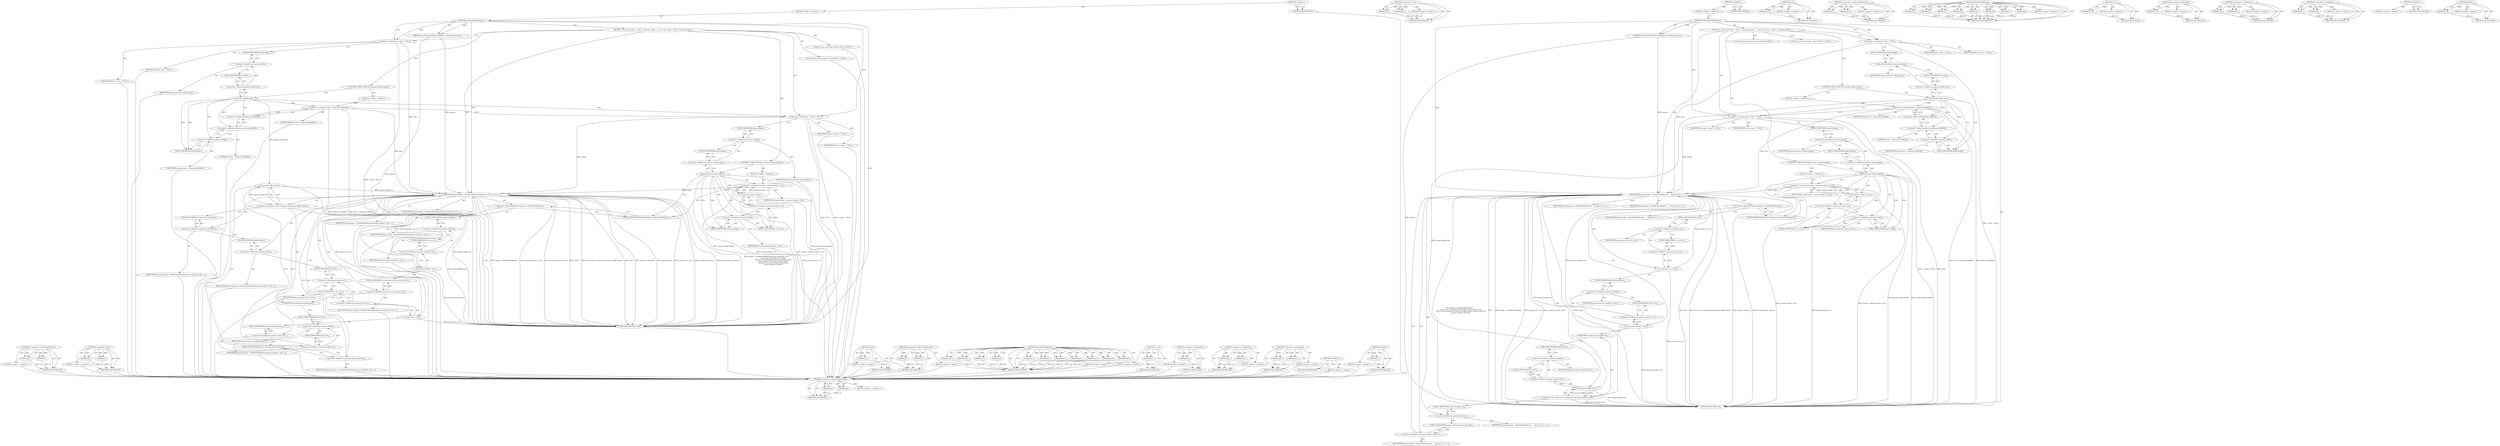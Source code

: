 digraph "length" {
vulnerable_131 [label=<(METHOD,&lt;operator&gt;.indirectIndexAccess)>];
vulnerable_132 [label=<(PARAM,p1)>];
vulnerable_133 [label=<(PARAM,p2)>];
vulnerable_134 [label=<(BLOCK,&lt;empty&gt;,&lt;empty&gt;)>];
vulnerable_135 [label=<(METHOD_RETURN,ANY)>];
vulnerable_163 [label=<(METHOD,&lt;operator&gt;.cast)>];
vulnerable_164 [label=<(PARAM,p1)>];
vulnerable_165 [label=<(PARAM,p2)>];
vulnerable_166 [label=<(BLOCK,&lt;empty&gt;,&lt;empty&gt;)>];
vulnerable_167 [label=<(METHOD_RETURN,ANY)>];
vulnerable_6 [label=<(METHOD,&lt;global&gt;)<SUB>1</SUB>>];
vulnerable_7 [label=<(BLOCK,&lt;empty&gt;,&lt;empty&gt;)<SUB>1</SUB>>];
vulnerable_8 [label=<(METHOD,OnHandleURLRequest)<SUB>1</SUB>>];
vulnerable_9 [label=<(PARAM,const PluginHostMsg_URLRequest_Params&amp; params)<SUB>2</SUB>>];
vulnerable_10 [label=<(BLOCK,{
  const char* data = NULL;
  if (params.buffe...,{
  const char* data = NULL;
  if (params.buffe...)<SUB>2</SUB>>];
vulnerable_11 [label="<(LOCAL,const char* data: char*)<SUB>3</SUB>>"];
vulnerable_12 [label=<(&lt;operator&gt;.assignment,* data = NULL)<SUB>3</SUB>>];
vulnerable_13 [label=<(IDENTIFIER,data,* data = NULL)<SUB>3</SUB>>];
vulnerable_14 [label=<(IDENTIFIER,NULL,* data = NULL)<SUB>3</SUB>>];
vulnerable_15 [label=<(CONTROL_STRUCTURE,IF,if (params.buffer.size()))<SUB>4</SUB>>];
vulnerable_16 [label=<(size,params.buffer.size())<SUB>4</SUB>>];
vulnerable_17 [label=<(&lt;operator&gt;.fieldAccess,params.buffer.size)<SUB>4</SUB>>];
vulnerable_18 [label=<(&lt;operator&gt;.fieldAccess,params.buffer)<SUB>4</SUB>>];
vulnerable_19 [label=<(IDENTIFIER,params,params.buffer.size())<SUB>4</SUB>>];
vulnerable_20 [label=<(FIELD_IDENTIFIER,buffer,buffer)<SUB>4</SUB>>];
vulnerable_21 [label=<(FIELD_IDENTIFIER,size,size)<SUB>4</SUB>>];
vulnerable_22 [label=<(BLOCK,&lt;empty&gt;,&lt;empty&gt;)<SUB>5</SUB>>];
vulnerable_23 [label=<(&lt;operator&gt;.assignment,data = &amp;params.buffer[0])<SUB>5</SUB>>];
vulnerable_24 [label=<(IDENTIFIER,data,data = &amp;params.buffer[0])<SUB>5</SUB>>];
vulnerable_25 [label=<(&lt;operator&gt;.addressOf,&amp;params.buffer[0])<SUB>5</SUB>>];
vulnerable_26 [label=<(&lt;operator&gt;.indirectIndexAccess,params.buffer[0])<SUB>5</SUB>>];
vulnerable_27 [label=<(&lt;operator&gt;.fieldAccess,params.buffer)<SUB>5</SUB>>];
vulnerable_28 [label=<(IDENTIFIER,params,data = &amp;params.buffer[0])<SUB>5</SUB>>];
vulnerable_29 [label=<(FIELD_IDENTIFIER,buffer,buffer)<SUB>5</SUB>>];
vulnerable_30 [label=<(LITERAL,0,data = &amp;params.buffer[0])<SUB>5</SUB>>];
vulnerable_31 [label="<(LOCAL,const char* target: char*)<SUB>7</SUB>>"];
vulnerable_32 [label=<(&lt;operator&gt;.assignment,* target = NULL)<SUB>7</SUB>>];
vulnerable_33 [label=<(IDENTIFIER,target,* target = NULL)<SUB>7</SUB>>];
vulnerable_34 [label=<(IDENTIFIER,NULL,* target = NULL)<SUB>7</SUB>>];
vulnerable_35 [label=<(CONTROL_STRUCTURE,IF,if (params.target.length()))<SUB>8</SUB>>];
vulnerable_36 [label=<(length,params.target.length())<SUB>8</SUB>>];
vulnerable_37 [label=<(&lt;operator&gt;.fieldAccess,params.target.length)<SUB>8</SUB>>];
vulnerable_38 [label=<(&lt;operator&gt;.fieldAccess,params.target)<SUB>8</SUB>>];
vulnerable_39 [label=<(IDENTIFIER,params,params.target.length())<SUB>8</SUB>>];
vulnerable_40 [label=<(FIELD_IDENTIFIER,target,target)<SUB>8</SUB>>];
vulnerable_41 [label=<(FIELD_IDENTIFIER,length,length)<SUB>8</SUB>>];
vulnerable_42 [label=<(BLOCK,&lt;empty&gt;,&lt;empty&gt;)<SUB>9</SUB>>];
vulnerable_43 [label=<(&lt;operator&gt;.assignment,target = params.target.c_str())<SUB>9</SUB>>];
vulnerable_44 [label=<(IDENTIFIER,target,target = params.target.c_str())<SUB>9</SUB>>];
vulnerable_45 [label=<(c_str,params.target.c_str())<SUB>9</SUB>>];
vulnerable_46 [label=<(&lt;operator&gt;.fieldAccess,params.target.c_str)<SUB>9</SUB>>];
vulnerable_47 [label=<(&lt;operator&gt;.fieldAccess,params.target)<SUB>9</SUB>>];
vulnerable_48 [label=<(IDENTIFIER,params,params.target.c_str())<SUB>9</SUB>>];
vulnerable_49 [label=<(FIELD_IDENTIFIER,target,target)<SUB>9</SUB>>];
vulnerable_50 [label=<(FIELD_IDENTIFIER,c_str,c_str)<SUB>9</SUB>>];
vulnerable_51 [label=<(HandleURLRequest,plugin_-&gt;HandleURLRequest(params.method.c_str()...)<SUB>11</SUB>>];
vulnerable_52 [label=<(&lt;operator&gt;.indirectFieldAccess,plugin_-&gt;HandleURLRequest)<SUB>11</SUB>>];
vulnerable_53 [label=<(IDENTIFIER,plugin_,plugin_-&gt;HandleURLRequest(params.method.c_str()...)<SUB>11</SUB>>];
vulnerable_54 [label=<(FIELD_IDENTIFIER,HandleURLRequest,HandleURLRequest)<SUB>11</SUB>>];
vulnerable_55 [label=<(c_str,params.method.c_str())<SUB>11</SUB>>];
vulnerable_56 [label=<(&lt;operator&gt;.fieldAccess,params.method.c_str)<SUB>11</SUB>>];
vulnerable_57 [label=<(&lt;operator&gt;.fieldAccess,params.method)<SUB>11</SUB>>];
vulnerable_58 [label=<(IDENTIFIER,params,params.method.c_str())<SUB>11</SUB>>];
vulnerable_59 [label=<(FIELD_IDENTIFIER,method,method)<SUB>11</SUB>>];
vulnerable_60 [label=<(FIELD_IDENTIFIER,c_str,c_str)<SUB>11</SUB>>];
vulnerable_61 [label=<(&lt;operator&gt;.fieldAccess,params.is_javascript_url)<SUB>12</SUB>>];
vulnerable_62 [label=<(IDENTIFIER,params,plugin_-&gt;HandleURLRequest(params.method.c_str()...)<SUB>12</SUB>>];
vulnerable_63 [label=<(FIELD_IDENTIFIER,is_javascript_url,is_javascript_url)<SUB>12</SUB>>];
vulnerable_64 [label=<(IDENTIFIER,target,plugin_-&gt;HandleURLRequest(params.method.c_str()...)<SUB>12</SUB>>];
vulnerable_65 [label=<(&lt;operator&gt;.cast,static_cast&lt;unsigned int&gt;(params.buffer.size()))<SUB>13</SUB>>];
vulnerable_66 [label=<(UNKNOWN,unsigned int,unsigned int)<SUB>13</SUB>>];
vulnerable_67 [label=<(size,params.buffer.size())<SUB>13</SUB>>];
vulnerable_68 [label=<(&lt;operator&gt;.fieldAccess,params.buffer.size)<SUB>13</SUB>>];
vulnerable_69 [label=<(&lt;operator&gt;.fieldAccess,params.buffer)<SUB>13</SUB>>];
vulnerable_70 [label=<(IDENTIFIER,params,params.buffer.size())<SUB>13</SUB>>];
vulnerable_71 [label=<(FIELD_IDENTIFIER,buffer,buffer)<SUB>13</SUB>>];
vulnerable_72 [label=<(FIELD_IDENTIFIER,size,size)<SUB>13</SUB>>];
vulnerable_73 [label=<(IDENTIFIER,data,plugin_-&gt;HandleURLRequest(params.method.c_str()...)<SUB>14</SUB>>];
vulnerable_74 [label=<(&lt;operator&gt;.fieldAccess,params.is_file_data)<SUB>14</SUB>>];
vulnerable_75 [label=<(IDENTIFIER,params,plugin_-&gt;HandleURLRequest(params.method.c_str()...)<SUB>14</SUB>>];
vulnerable_76 [label=<(FIELD_IDENTIFIER,is_file_data,is_file_data)<SUB>14</SUB>>];
vulnerable_77 [label=<(&lt;operator&gt;.fieldAccess,params.notify)<SUB>14</SUB>>];
vulnerable_78 [label=<(IDENTIFIER,params,plugin_-&gt;HandleURLRequest(params.method.c_str()...)<SUB>14</SUB>>];
vulnerable_79 [label=<(FIELD_IDENTIFIER,notify,notify)<SUB>14</SUB>>];
vulnerable_80 [label=<(c_str,params.url.c_str())<SUB>15</SUB>>];
vulnerable_81 [label=<(&lt;operator&gt;.fieldAccess,params.url.c_str)<SUB>15</SUB>>];
vulnerable_82 [label=<(&lt;operator&gt;.fieldAccess,params.url)<SUB>15</SUB>>];
vulnerable_83 [label=<(IDENTIFIER,params,params.url.c_str())<SUB>15</SUB>>];
vulnerable_84 [label=<(FIELD_IDENTIFIER,url,url)<SUB>15</SUB>>];
vulnerable_85 [label=<(FIELD_IDENTIFIER,c_str,c_str)<SUB>15</SUB>>];
vulnerable_86 [label=<(&lt;operator&gt;.fieldAccess,params.notify_data)<SUB>15</SUB>>];
vulnerable_87 [label=<(IDENTIFIER,params,plugin_-&gt;HandleURLRequest(params.method.c_str()...)<SUB>15</SUB>>];
vulnerable_88 [label=<(FIELD_IDENTIFIER,notify_data,notify_data)<SUB>15</SUB>>];
vulnerable_89 [label=<(&lt;operator&gt;.fieldAccess,params.popups_allowed)<SUB>16</SUB>>];
vulnerable_90 [label=<(IDENTIFIER,params,plugin_-&gt;HandleURLRequest(params.method.c_str()...)<SUB>16</SUB>>];
vulnerable_91 [label=<(FIELD_IDENTIFIER,popups_allowed,popups_allowed)<SUB>16</SUB>>];
vulnerable_92 [label=<(METHOD_RETURN,void)<SUB>1</SUB>>];
vulnerable_94 [label=<(METHOD_RETURN,ANY)<SUB>1</SUB>>];
vulnerable_118 [label=<(METHOD,size)>];
vulnerable_119 [label=<(PARAM,p1)>];
vulnerable_120 [label=<(BLOCK,&lt;empty&gt;,&lt;empty&gt;)>];
vulnerable_121 [label=<(METHOD_RETURN,ANY)>];
vulnerable_158 [label=<(METHOD,&lt;operator&gt;.indirectFieldAccess)>];
vulnerable_159 [label=<(PARAM,p1)>];
vulnerable_160 [label=<(PARAM,p2)>];
vulnerable_161 [label=<(BLOCK,&lt;empty&gt;,&lt;empty&gt;)>];
vulnerable_162 [label=<(METHOD_RETURN,ANY)>];
vulnerable_144 [label=<(METHOD,HandleURLRequest)>];
vulnerable_145 [label=<(PARAM,p1)>];
vulnerable_146 [label=<(PARAM,p2)>];
vulnerable_147 [label=<(PARAM,p3)>];
vulnerable_148 [label=<(PARAM,p4)>];
vulnerable_149 [label=<(PARAM,p5)>];
vulnerable_150 [label=<(PARAM,p6)>];
vulnerable_151 [label=<(PARAM,p7)>];
vulnerable_152 [label=<(PARAM,p8)>];
vulnerable_153 [label=<(PARAM,p9)>];
vulnerable_154 [label=<(PARAM,p10)>];
vulnerable_155 [label=<(PARAM,p11)>];
vulnerable_156 [label=<(BLOCK,&lt;empty&gt;,&lt;empty&gt;)>];
vulnerable_157 [label=<(METHOD_RETURN,ANY)>];
vulnerable_140 [label=<(METHOD,c_str)>];
vulnerable_141 [label=<(PARAM,p1)>];
vulnerable_142 [label=<(BLOCK,&lt;empty&gt;,&lt;empty&gt;)>];
vulnerable_143 [label=<(METHOD_RETURN,ANY)>];
vulnerable_127 [label=<(METHOD,&lt;operator&gt;.addressOf)>];
vulnerable_128 [label=<(PARAM,p1)>];
vulnerable_129 [label=<(BLOCK,&lt;empty&gt;,&lt;empty&gt;)>];
vulnerable_130 [label=<(METHOD_RETURN,ANY)>];
vulnerable_122 [label=<(METHOD,&lt;operator&gt;.fieldAccess)>];
vulnerable_123 [label=<(PARAM,p1)>];
vulnerable_124 [label=<(PARAM,p2)>];
vulnerable_125 [label=<(BLOCK,&lt;empty&gt;,&lt;empty&gt;)>];
vulnerable_126 [label=<(METHOD_RETURN,ANY)>];
vulnerable_113 [label=<(METHOD,&lt;operator&gt;.assignment)>];
vulnerable_114 [label=<(PARAM,p1)>];
vulnerable_115 [label=<(PARAM,p2)>];
vulnerable_116 [label=<(BLOCK,&lt;empty&gt;,&lt;empty&gt;)>];
vulnerable_117 [label=<(METHOD_RETURN,ANY)>];
vulnerable_107 [label=<(METHOD,&lt;global&gt;)<SUB>1</SUB>>];
vulnerable_108 [label=<(BLOCK,&lt;empty&gt;,&lt;empty&gt;)>];
vulnerable_109 [label=<(METHOD_RETURN,ANY)>];
vulnerable_136 [label=<(METHOD,length)>];
vulnerable_137 [label=<(PARAM,p1)>];
vulnerable_138 [label=<(BLOCK,&lt;empty&gt;,&lt;empty&gt;)>];
vulnerable_139 [label=<(METHOD_RETURN,ANY)>];
fixed_122 [label=<(METHOD,&lt;operator&gt;.indirectIndexAccess)>];
fixed_123 [label=<(PARAM,p1)>];
fixed_124 [label=<(PARAM,p2)>];
fixed_125 [label=<(BLOCK,&lt;empty&gt;,&lt;empty&gt;)>];
fixed_126 [label=<(METHOD_RETURN,ANY)>];
fixed_151 [label=<(METHOD,&lt;operator&gt;.cast)>];
fixed_152 [label=<(PARAM,p1)>];
fixed_153 [label=<(PARAM,p2)>];
fixed_154 [label=<(BLOCK,&lt;empty&gt;,&lt;empty&gt;)>];
fixed_155 [label=<(METHOD_RETURN,ANY)>];
fixed_6 [label=<(METHOD,&lt;global&gt;)<SUB>1</SUB>>];
fixed_7 [label=<(BLOCK,&lt;empty&gt;,&lt;empty&gt;)<SUB>1</SUB>>];
fixed_8 [label=<(METHOD,OnHandleURLRequest)<SUB>1</SUB>>];
fixed_9 [label=<(PARAM,const PluginHostMsg_URLRequest_Params&amp; params)<SUB>2</SUB>>];
fixed_10 [label=<(BLOCK,{
  const char* data = NULL;
  if (params.buffe...,{
  const char* data = NULL;
  if (params.buffe...)<SUB>2</SUB>>];
fixed_11 [label="<(LOCAL,const char* data: char*)<SUB>3</SUB>>"];
fixed_12 [label=<(&lt;operator&gt;.assignment,* data = NULL)<SUB>3</SUB>>];
fixed_13 [label=<(IDENTIFIER,data,* data = NULL)<SUB>3</SUB>>];
fixed_14 [label=<(IDENTIFIER,NULL,* data = NULL)<SUB>3</SUB>>];
fixed_15 [label=<(CONTROL_STRUCTURE,IF,if (params.buffer.size()))<SUB>4</SUB>>];
fixed_16 [label=<(size,params.buffer.size())<SUB>4</SUB>>];
fixed_17 [label=<(&lt;operator&gt;.fieldAccess,params.buffer.size)<SUB>4</SUB>>];
fixed_18 [label=<(&lt;operator&gt;.fieldAccess,params.buffer)<SUB>4</SUB>>];
fixed_19 [label=<(IDENTIFIER,params,params.buffer.size())<SUB>4</SUB>>];
fixed_20 [label=<(FIELD_IDENTIFIER,buffer,buffer)<SUB>4</SUB>>];
fixed_21 [label=<(FIELD_IDENTIFIER,size,size)<SUB>4</SUB>>];
fixed_22 [label=<(BLOCK,&lt;empty&gt;,&lt;empty&gt;)<SUB>5</SUB>>];
fixed_23 [label=<(&lt;operator&gt;.assignment,data = &amp;params.buffer[0])<SUB>5</SUB>>];
fixed_24 [label=<(IDENTIFIER,data,data = &amp;params.buffer[0])<SUB>5</SUB>>];
fixed_25 [label=<(&lt;operator&gt;.addressOf,&amp;params.buffer[0])<SUB>5</SUB>>];
fixed_26 [label=<(&lt;operator&gt;.indirectIndexAccess,params.buffer[0])<SUB>5</SUB>>];
fixed_27 [label=<(&lt;operator&gt;.fieldAccess,params.buffer)<SUB>5</SUB>>];
fixed_28 [label=<(IDENTIFIER,params,data = &amp;params.buffer[0])<SUB>5</SUB>>];
fixed_29 [label=<(FIELD_IDENTIFIER,buffer,buffer)<SUB>5</SUB>>];
fixed_30 [label=<(LITERAL,0,data = &amp;params.buffer[0])<SUB>5</SUB>>];
fixed_31 [label="<(LOCAL,const char* target: char*)<SUB>7</SUB>>"];
fixed_32 [label=<(&lt;operator&gt;.assignment,* target = NULL)<SUB>7</SUB>>];
fixed_33 [label=<(IDENTIFIER,target,* target = NULL)<SUB>7</SUB>>];
fixed_34 [label=<(IDENTIFIER,NULL,* target = NULL)<SUB>7</SUB>>];
fixed_35 [label=<(CONTROL_STRUCTURE,IF,if (params.target.length()))<SUB>8</SUB>>];
fixed_36 [label=<(length,params.target.length())<SUB>8</SUB>>];
fixed_37 [label=<(&lt;operator&gt;.fieldAccess,params.target.length)<SUB>8</SUB>>];
fixed_38 [label=<(&lt;operator&gt;.fieldAccess,params.target)<SUB>8</SUB>>];
fixed_39 [label=<(IDENTIFIER,params,params.target.length())<SUB>8</SUB>>];
fixed_40 [label=<(FIELD_IDENTIFIER,target,target)<SUB>8</SUB>>];
fixed_41 [label=<(FIELD_IDENTIFIER,length,length)<SUB>8</SUB>>];
fixed_42 [label=<(BLOCK,&lt;empty&gt;,&lt;empty&gt;)<SUB>9</SUB>>];
fixed_43 [label=<(&lt;operator&gt;.assignment,target = params.target.c_str())<SUB>9</SUB>>];
fixed_44 [label=<(IDENTIFIER,target,target = params.target.c_str())<SUB>9</SUB>>];
fixed_45 [label=<(c_str,params.target.c_str())<SUB>9</SUB>>];
fixed_46 [label=<(&lt;operator&gt;.fieldAccess,params.target.c_str)<SUB>9</SUB>>];
fixed_47 [label=<(&lt;operator&gt;.fieldAccess,params.target)<SUB>9</SUB>>];
fixed_48 [label=<(IDENTIFIER,params,params.target.c_str())<SUB>9</SUB>>];
fixed_49 [label=<(FIELD_IDENTIFIER,target,target)<SUB>9</SUB>>];
fixed_50 [label=<(FIELD_IDENTIFIER,c_str,c_str)<SUB>9</SUB>>];
fixed_51 [label=<(HandleURLRequest,plugin_-&gt;HandleURLRequest(
      params.url.c_s...)<SUB>11</SUB>>];
fixed_52 [label=<(&lt;operator&gt;.indirectFieldAccess,plugin_-&gt;HandleURLRequest)<SUB>11</SUB>>];
fixed_53 [label=<(IDENTIFIER,plugin_,plugin_-&gt;HandleURLRequest(
      params.url.c_s...)<SUB>11</SUB>>];
fixed_54 [label=<(FIELD_IDENTIFIER,HandleURLRequest,HandleURLRequest)<SUB>11</SUB>>];
fixed_55 [label=<(c_str,params.url.c_str())<SUB>12</SUB>>];
fixed_56 [label=<(&lt;operator&gt;.fieldAccess,params.url.c_str)<SUB>12</SUB>>];
fixed_57 [label=<(&lt;operator&gt;.fieldAccess,params.url)<SUB>12</SUB>>];
fixed_58 [label=<(IDENTIFIER,params,params.url.c_str())<SUB>12</SUB>>];
fixed_59 [label=<(FIELD_IDENTIFIER,url,url)<SUB>12</SUB>>];
fixed_60 [label=<(FIELD_IDENTIFIER,c_str,c_str)<SUB>12</SUB>>];
fixed_61 [label=<(c_str,params.method.c_str())<SUB>12</SUB>>];
fixed_62 [label=<(&lt;operator&gt;.fieldAccess,params.method.c_str)<SUB>12</SUB>>];
fixed_63 [label=<(&lt;operator&gt;.fieldAccess,params.method)<SUB>12</SUB>>];
fixed_64 [label=<(IDENTIFIER,params,params.method.c_str())<SUB>12</SUB>>];
fixed_65 [label=<(FIELD_IDENTIFIER,method,method)<SUB>12</SUB>>];
fixed_66 [label=<(FIELD_IDENTIFIER,c_str,c_str)<SUB>12</SUB>>];
fixed_67 [label=<(IDENTIFIER,target,plugin_-&gt;HandleURLRequest(
      params.url.c_s...)<SUB>12</SUB>>];
fixed_68 [label=<(IDENTIFIER,data,plugin_-&gt;HandleURLRequest(
      params.url.c_s...)<SUB>12</SUB>>];
fixed_69 [label=<(&lt;operator&gt;.cast,static_cast&lt;unsigned int&gt;(params.buffer.size()))<SUB>13</SUB>>];
fixed_70 [label=<(UNKNOWN,unsigned int,unsigned int)<SUB>13</SUB>>];
fixed_71 [label=<(size,params.buffer.size())<SUB>13</SUB>>];
fixed_72 [label=<(&lt;operator&gt;.fieldAccess,params.buffer.size)<SUB>13</SUB>>];
fixed_73 [label=<(&lt;operator&gt;.fieldAccess,params.buffer)<SUB>13</SUB>>];
fixed_74 [label=<(IDENTIFIER,params,params.buffer.size())<SUB>13</SUB>>];
fixed_75 [label=<(FIELD_IDENTIFIER,buffer,buffer)<SUB>13</SUB>>];
fixed_76 [label=<(FIELD_IDENTIFIER,size,size)<SUB>13</SUB>>];
fixed_77 [label=<(&lt;operator&gt;.fieldAccess,params.notify_id)<SUB>13</SUB>>];
fixed_78 [label=<(IDENTIFIER,params,plugin_-&gt;HandleURLRequest(
      params.url.c_s...)<SUB>13</SUB>>];
fixed_79 [label=<(FIELD_IDENTIFIER,notify_id,notify_id)<SUB>13</SUB>>];
fixed_80 [label=<(&lt;operator&gt;.fieldAccess,params.popups_allowed)<SUB>14</SUB>>];
fixed_81 [label=<(IDENTIFIER,params,plugin_-&gt;HandleURLRequest(
      params.url.c_s...)<SUB>14</SUB>>];
fixed_82 [label=<(FIELD_IDENTIFIER,popups_allowed,popups_allowed)<SUB>14</SUB>>];
fixed_83 [label=<(METHOD_RETURN,void)<SUB>1</SUB>>];
fixed_85 [label=<(METHOD_RETURN,ANY)<SUB>1</SUB>>];
fixed_109 [label=<(METHOD,size)>];
fixed_110 [label=<(PARAM,p1)>];
fixed_111 [label=<(BLOCK,&lt;empty&gt;,&lt;empty&gt;)>];
fixed_112 [label=<(METHOD_RETURN,ANY)>];
fixed_146 [label=<(METHOD,&lt;operator&gt;.indirectFieldAccess)>];
fixed_147 [label=<(PARAM,p1)>];
fixed_148 [label=<(PARAM,p2)>];
fixed_149 [label=<(BLOCK,&lt;empty&gt;,&lt;empty&gt;)>];
fixed_150 [label=<(METHOD_RETURN,ANY)>];
fixed_135 [label=<(METHOD,HandleURLRequest)>];
fixed_136 [label=<(PARAM,p1)>];
fixed_137 [label=<(PARAM,p2)>];
fixed_138 [label=<(PARAM,p3)>];
fixed_139 [label=<(PARAM,p4)>];
fixed_140 [label=<(PARAM,p5)>];
fixed_141 [label=<(PARAM,p6)>];
fixed_142 [label=<(PARAM,p7)>];
fixed_143 [label=<(PARAM,p8)>];
fixed_144 [label=<(BLOCK,&lt;empty&gt;,&lt;empty&gt;)>];
fixed_145 [label=<(METHOD_RETURN,ANY)>];
fixed_131 [label=<(METHOD,c_str)>];
fixed_132 [label=<(PARAM,p1)>];
fixed_133 [label=<(BLOCK,&lt;empty&gt;,&lt;empty&gt;)>];
fixed_134 [label=<(METHOD_RETURN,ANY)>];
fixed_118 [label=<(METHOD,&lt;operator&gt;.addressOf)>];
fixed_119 [label=<(PARAM,p1)>];
fixed_120 [label=<(BLOCK,&lt;empty&gt;,&lt;empty&gt;)>];
fixed_121 [label=<(METHOD_RETURN,ANY)>];
fixed_113 [label=<(METHOD,&lt;operator&gt;.fieldAccess)>];
fixed_114 [label=<(PARAM,p1)>];
fixed_115 [label=<(PARAM,p2)>];
fixed_116 [label=<(BLOCK,&lt;empty&gt;,&lt;empty&gt;)>];
fixed_117 [label=<(METHOD_RETURN,ANY)>];
fixed_104 [label=<(METHOD,&lt;operator&gt;.assignment)>];
fixed_105 [label=<(PARAM,p1)>];
fixed_106 [label=<(PARAM,p2)>];
fixed_107 [label=<(BLOCK,&lt;empty&gt;,&lt;empty&gt;)>];
fixed_108 [label=<(METHOD_RETURN,ANY)>];
fixed_98 [label=<(METHOD,&lt;global&gt;)<SUB>1</SUB>>];
fixed_99 [label=<(BLOCK,&lt;empty&gt;,&lt;empty&gt;)>];
fixed_100 [label=<(METHOD_RETURN,ANY)>];
fixed_127 [label=<(METHOD,length)>];
fixed_128 [label=<(PARAM,p1)>];
fixed_129 [label=<(BLOCK,&lt;empty&gt;,&lt;empty&gt;)>];
fixed_130 [label=<(METHOD_RETURN,ANY)>];
vulnerable_131 -> vulnerable_132  [key=0, label="AST: "];
vulnerable_131 -> vulnerable_132  [key=1, label="DDG: "];
vulnerable_131 -> vulnerable_134  [key=0, label="AST: "];
vulnerable_131 -> vulnerable_133  [key=0, label="AST: "];
vulnerable_131 -> vulnerable_133  [key=1, label="DDG: "];
vulnerable_131 -> vulnerable_135  [key=0, label="AST: "];
vulnerable_131 -> vulnerable_135  [key=1, label="CFG: "];
vulnerable_132 -> vulnerable_135  [key=0, label="DDG: p1"];
vulnerable_133 -> vulnerable_135  [key=0, label="DDG: p2"];
vulnerable_134 -> fixed_122  [key=0];
vulnerable_135 -> fixed_122  [key=0];
vulnerable_163 -> vulnerable_164  [key=0, label="AST: "];
vulnerable_163 -> vulnerable_164  [key=1, label="DDG: "];
vulnerable_163 -> vulnerable_166  [key=0, label="AST: "];
vulnerable_163 -> vulnerable_165  [key=0, label="AST: "];
vulnerable_163 -> vulnerable_165  [key=1, label="DDG: "];
vulnerable_163 -> vulnerable_167  [key=0, label="AST: "];
vulnerable_163 -> vulnerable_167  [key=1, label="CFG: "];
vulnerable_164 -> vulnerable_167  [key=0, label="DDG: p1"];
vulnerable_165 -> vulnerable_167  [key=0, label="DDG: p2"];
vulnerable_166 -> fixed_122  [key=0];
vulnerable_167 -> fixed_122  [key=0];
vulnerable_6 -> vulnerable_7  [key=0, label="AST: "];
vulnerable_6 -> vulnerable_94  [key=0, label="AST: "];
vulnerable_6 -> vulnerable_94  [key=1, label="CFG: "];
vulnerable_7 -> vulnerable_8  [key=0, label="AST: "];
vulnerable_8 -> vulnerable_9  [key=0, label="AST: "];
vulnerable_8 -> vulnerable_9  [key=1, label="DDG: "];
vulnerable_8 -> vulnerable_10  [key=0, label="AST: "];
vulnerable_8 -> vulnerable_92  [key=0, label="AST: "];
vulnerable_8 -> vulnerable_12  [key=0, label="CFG: "];
vulnerable_8 -> vulnerable_12  [key=1, label="DDG: "];
vulnerable_8 -> vulnerable_32  [key=0, label="DDG: "];
vulnerable_8 -> vulnerable_51  [key=0, label="DDG: "];
vulnerable_9 -> vulnerable_92  [key=0, label="DDG: params"];
vulnerable_9 -> vulnerable_51  [key=0, label="DDG: params"];
vulnerable_10 -> vulnerable_11  [key=0, label="AST: "];
vulnerable_10 -> vulnerable_12  [key=0, label="AST: "];
vulnerable_10 -> vulnerable_15  [key=0, label="AST: "];
vulnerable_10 -> vulnerable_31  [key=0, label="AST: "];
vulnerable_10 -> vulnerable_32  [key=0, label="AST: "];
vulnerable_10 -> vulnerable_35  [key=0, label="AST: "];
vulnerable_10 -> vulnerable_51  [key=0, label="AST: "];
vulnerable_11 -> fixed_122  [key=0];
vulnerable_12 -> vulnerable_13  [key=0, label="AST: "];
vulnerable_12 -> vulnerable_14  [key=0, label="AST: "];
vulnerable_12 -> vulnerable_20  [key=0, label="CFG: "];
vulnerable_12 -> vulnerable_92  [key=0, label="DDG: * data = NULL"];
vulnerable_12 -> vulnerable_51  [key=0, label="DDG: data"];
vulnerable_13 -> fixed_122  [key=0];
vulnerable_14 -> fixed_122  [key=0];
vulnerable_15 -> vulnerable_16  [key=0, label="AST: "];
vulnerable_15 -> vulnerable_22  [key=0, label="AST: "];
vulnerable_16 -> vulnerable_17  [key=0, label="AST: "];
vulnerable_16 -> vulnerable_29  [key=0, label="CFG: "];
vulnerable_16 -> vulnerable_29  [key=1, label="CDG: "];
vulnerable_16 -> vulnerable_32  [key=0, label="CFG: "];
vulnerable_16 -> vulnerable_67  [key=0, label="DDG: params.buffer.size"];
vulnerable_16 -> vulnerable_26  [key=0, label="CDG: "];
vulnerable_16 -> vulnerable_23  [key=0, label="CDG: "];
vulnerable_16 -> vulnerable_25  [key=0, label="CDG: "];
vulnerable_16 -> vulnerable_27  [key=0, label="CDG: "];
vulnerable_17 -> vulnerable_18  [key=0, label="AST: "];
vulnerable_17 -> vulnerable_21  [key=0, label="AST: "];
vulnerable_17 -> vulnerable_16  [key=0, label="CFG: "];
vulnerable_18 -> vulnerable_19  [key=0, label="AST: "];
vulnerable_18 -> vulnerable_20  [key=0, label="AST: "];
vulnerable_18 -> vulnerable_21  [key=0, label="CFG: "];
vulnerable_19 -> fixed_122  [key=0];
vulnerable_20 -> vulnerable_18  [key=0, label="CFG: "];
vulnerable_21 -> vulnerable_17  [key=0, label="CFG: "];
vulnerable_22 -> vulnerable_23  [key=0, label="AST: "];
vulnerable_23 -> vulnerable_24  [key=0, label="AST: "];
vulnerable_23 -> vulnerable_25  [key=0, label="AST: "];
vulnerable_23 -> vulnerable_32  [key=0, label="CFG: "];
vulnerable_23 -> vulnerable_92  [key=0, label="DDG: &amp;params.buffer[0]"];
vulnerable_23 -> vulnerable_92  [key=1, label="DDG: data = &amp;params.buffer[0]"];
vulnerable_23 -> vulnerable_51  [key=0, label="DDG: data"];
vulnerable_24 -> fixed_122  [key=0];
vulnerable_25 -> vulnerable_26  [key=0, label="AST: "];
vulnerable_25 -> vulnerable_23  [key=0, label="CFG: "];
vulnerable_26 -> vulnerable_27  [key=0, label="AST: "];
vulnerable_26 -> vulnerable_30  [key=0, label="AST: "];
vulnerable_26 -> vulnerable_25  [key=0, label="CFG: "];
vulnerable_27 -> vulnerable_28  [key=0, label="AST: "];
vulnerable_27 -> vulnerable_29  [key=0, label="AST: "];
vulnerable_27 -> vulnerable_26  [key=0, label="CFG: "];
vulnerable_28 -> fixed_122  [key=0];
vulnerable_29 -> vulnerable_27  [key=0, label="CFG: "];
vulnerable_30 -> fixed_122  [key=0];
vulnerable_31 -> fixed_122  [key=0];
vulnerable_32 -> vulnerable_33  [key=0, label="AST: "];
vulnerable_32 -> vulnerable_34  [key=0, label="AST: "];
vulnerable_32 -> vulnerable_40  [key=0, label="CFG: "];
vulnerable_32 -> vulnerable_92  [key=0, label="DDG: NULL"];
vulnerable_32 -> vulnerable_92  [key=1, label="DDG: * target = NULL"];
vulnerable_32 -> vulnerable_51  [key=0, label="DDG: target"];
vulnerable_33 -> fixed_122  [key=0];
vulnerable_34 -> fixed_122  [key=0];
vulnerable_35 -> vulnerable_36  [key=0, label="AST: "];
vulnerable_35 -> vulnerable_42  [key=0, label="AST: "];
vulnerable_36 -> vulnerable_37  [key=0, label="AST: "];
vulnerable_36 -> vulnerable_49  [key=0, label="CFG: "];
vulnerable_36 -> vulnerable_49  [key=1, label="CDG: "];
vulnerable_36 -> vulnerable_54  [key=0, label="CFG: "];
vulnerable_36 -> vulnerable_92  [key=0, label="DDG: params.target.length"];
vulnerable_36 -> vulnerable_92  [key=1, label="DDG: params.target.length()"];
vulnerable_36 -> vulnerable_47  [key=0, label="CDG: "];
vulnerable_36 -> vulnerable_50  [key=0, label="CDG: "];
vulnerable_36 -> vulnerable_46  [key=0, label="CDG: "];
vulnerable_36 -> vulnerable_45  [key=0, label="CDG: "];
vulnerable_36 -> vulnerable_43  [key=0, label="CDG: "];
vulnerable_37 -> vulnerable_38  [key=0, label="AST: "];
vulnerable_37 -> vulnerable_41  [key=0, label="AST: "];
vulnerable_37 -> vulnerable_36  [key=0, label="CFG: "];
vulnerable_38 -> vulnerable_39  [key=0, label="AST: "];
vulnerable_38 -> vulnerable_40  [key=0, label="AST: "];
vulnerable_38 -> vulnerable_41  [key=0, label="CFG: "];
vulnerable_39 -> fixed_122  [key=0];
vulnerable_40 -> vulnerable_38  [key=0, label="CFG: "];
vulnerable_41 -> vulnerable_37  [key=0, label="CFG: "];
vulnerable_42 -> vulnerable_43  [key=0, label="AST: "];
vulnerable_43 -> vulnerable_44  [key=0, label="AST: "];
vulnerable_43 -> vulnerable_45  [key=0, label="AST: "];
vulnerable_43 -> vulnerable_54  [key=0, label="CFG: "];
vulnerable_43 -> vulnerable_92  [key=0, label="DDG: params.target.c_str()"];
vulnerable_43 -> vulnerable_92  [key=1, label="DDG: target = params.target.c_str()"];
vulnerable_43 -> vulnerable_51  [key=0, label="DDG: target"];
vulnerable_44 -> fixed_122  [key=0];
vulnerable_45 -> vulnerable_46  [key=0, label="AST: "];
vulnerable_45 -> vulnerable_43  [key=0, label="CFG: "];
vulnerable_45 -> vulnerable_43  [key=1, label="DDG: params.target.c_str"];
vulnerable_45 -> vulnerable_92  [key=0, label="DDG: params.target.c_str"];
vulnerable_46 -> vulnerable_47  [key=0, label="AST: "];
vulnerable_46 -> vulnerable_50  [key=0, label="AST: "];
vulnerable_46 -> vulnerable_45  [key=0, label="CFG: "];
vulnerable_47 -> vulnerable_48  [key=0, label="AST: "];
vulnerable_47 -> vulnerable_49  [key=0, label="AST: "];
vulnerable_47 -> vulnerable_50  [key=0, label="CFG: "];
vulnerable_48 -> fixed_122  [key=0];
vulnerable_49 -> vulnerable_47  [key=0, label="CFG: "];
vulnerable_50 -> vulnerable_46  [key=0, label="CFG: "];
vulnerable_51 -> vulnerable_52  [key=0, label="AST: "];
vulnerable_51 -> vulnerable_55  [key=0, label="AST: "];
vulnerable_51 -> vulnerable_61  [key=0, label="AST: "];
vulnerable_51 -> vulnerable_64  [key=0, label="AST: "];
vulnerable_51 -> vulnerable_65  [key=0, label="AST: "];
vulnerable_51 -> vulnerable_73  [key=0, label="AST: "];
vulnerable_51 -> vulnerable_74  [key=0, label="AST: "];
vulnerable_51 -> vulnerable_77  [key=0, label="AST: "];
vulnerable_51 -> vulnerable_80  [key=0, label="AST: "];
vulnerable_51 -> vulnerable_86  [key=0, label="AST: "];
vulnerable_51 -> vulnerable_89  [key=0, label="AST: "];
vulnerable_51 -> vulnerable_92  [key=0, label="CFG: "];
vulnerable_51 -> vulnerable_92  [key=1, label="DDG: plugin_-&gt;HandleURLRequest"];
vulnerable_51 -> vulnerable_92  [key=2, label="DDG: params.method.c_str()"];
vulnerable_51 -> vulnerable_92  [key=3, label="DDG: params.is_javascript_url"];
vulnerable_51 -> vulnerable_92  [key=4, label="DDG: target"];
vulnerable_51 -> vulnerable_92  [key=5, label="DDG: static_cast&lt;unsigned int&gt;(params.buffer.size())"];
vulnerable_51 -> vulnerable_92  [key=6, label="DDG: data"];
vulnerable_51 -> vulnerable_92  [key=7, label="DDG: params.is_file_data"];
vulnerable_51 -> vulnerable_92  [key=8, label="DDG: params.notify"];
vulnerable_51 -> vulnerable_92  [key=9, label="DDG: params.url.c_str()"];
vulnerable_51 -> vulnerable_92  [key=10, label="DDG: params.notify_data"];
vulnerable_51 -> vulnerable_92  [key=11, label="DDG: params.popups_allowed"];
vulnerable_51 -> vulnerable_92  [key=12, label="DDG: plugin_-&gt;HandleURLRequest(params.method.c_str(),
                            params.is_javascript_url, target,
                            static_cast&lt;unsigned int&gt;(params.buffer.size()),
                            data, params.is_file_data, params.notify,
                            params.url.c_str(), params.notify_data,
                            params.popups_allowed)"];
vulnerable_52 -> vulnerable_53  [key=0, label="AST: "];
vulnerable_52 -> vulnerable_54  [key=0, label="AST: "];
vulnerable_52 -> vulnerable_59  [key=0, label="CFG: "];
vulnerable_53 -> fixed_122  [key=0];
vulnerable_54 -> vulnerable_52  [key=0, label="CFG: "];
vulnerable_55 -> vulnerable_56  [key=0, label="AST: "];
vulnerable_55 -> vulnerable_63  [key=0, label="CFG: "];
vulnerable_55 -> vulnerable_92  [key=0, label="DDG: params.method.c_str"];
vulnerable_55 -> vulnerable_51  [key=0, label="DDG: params.method.c_str"];
vulnerable_56 -> vulnerable_57  [key=0, label="AST: "];
vulnerable_56 -> vulnerable_60  [key=0, label="AST: "];
vulnerable_56 -> vulnerable_55  [key=0, label="CFG: "];
vulnerable_57 -> vulnerable_58  [key=0, label="AST: "];
vulnerable_57 -> vulnerable_59  [key=0, label="AST: "];
vulnerable_57 -> vulnerable_60  [key=0, label="CFG: "];
vulnerable_58 -> fixed_122  [key=0];
vulnerable_59 -> vulnerable_57  [key=0, label="CFG: "];
vulnerable_60 -> vulnerable_56  [key=0, label="CFG: "];
vulnerable_61 -> vulnerable_62  [key=0, label="AST: "];
vulnerable_61 -> vulnerable_63  [key=0, label="AST: "];
vulnerable_61 -> vulnerable_66  [key=0, label="CFG: "];
vulnerable_62 -> fixed_122  [key=0];
vulnerable_63 -> vulnerable_61  [key=0, label="CFG: "];
vulnerable_64 -> fixed_122  [key=0];
vulnerable_65 -> vulnerable_66  [key=0, label="AST: "];
vulnerable_65 -> vulnerable_67  [key=0, label="AST: "];
vulnerable_65 -> vulnerable_76  [key=0, label="CFG: "];
vulnerable_65 -> vulnerable_92  [key=0, label="DDG: params.buffer.size()"];
vulnerable_66 -> vulnerable_71  [key=0, label="CFG: "];
vulnerable_67 -> vulnerable_68  [key=0, label="AST: "];
vulnerable_67 -> vulnerable_65  [key=0, label="CFG: "];
vulnerable_67 -> vulnerable_65  [key=1, label="DDG: params.buffer.size"];
vulnerable_67 -> vulnerable_92  [key=0, label="DDG: params.buffer.size"];
vulnerable_67 -> vulnerable_51  [key=0, label="DDG: params.buffer.size"];
vulnerable_68 -> vulnerable_69  [key=0, label="AST: "];
vulnerable_68 -> vulnerable_72  [key=0, label="AST: "];
vulnerable_68 -> vulnerable_67  [key=0, label="CFG: "];
vulnerable_69 -> vulnerable_70  [key=0, label="AST: "];
vulnerable_69 -> vulnerable_71  [key=0, label="AST: "];
vulnerable_69 -> vulnerable_72  [key=0, label="CFG: "];
vulnerable_70 -> fixed_122  [key=0];
vulnerable_71 -> vulnerable_69  [key=0, label="CFG: "];
vulnerable_72 -> vulnerable_68  [key=0, label="CFG: "];
vulnerable_73 -> fixed_122  [key=0];
vulnerable_74 -> vulnerable_75  [key=0, label="AST: "];
vulnerable_74 -> vulnerable_76  [key=0, label="AST: "];
vulnerable_74 -> vulnerable_79  [key=0, label="CFG: "];
vulnerable_75 -> fixed_122  [key=0];
vulnerable_76 -> vulnerable_74  [key=0, label="CFG: "];
vulnerable_77 -> vulnerable_78  [key=0, label="AST: "];
vulnerable_77 -> vulnerable_79  [key=0, label="AST: "];
vulnerable_77 -> vulnerable_84  [key=0, label="CFG: "];
vulnerable_78 -> fixed_122  [key=0];
vulnerable_79 -> vulnerable_77  [key=0, label="CFG: "];
vulnerable_80 -> vulnerable_81  [key=0, label="AST: "];
vulnerable_80 -> vulnerable_88  [key=0, label="CFG: "];
vulnerable_80 -> vulnerable_92  [key=0, label="DDG: params.url.c_str"];
vulnerable_80 -> vulnerable_51  [key=0, label="DDG: params.url.c_str"];
vulnerable_81 -> vulnerable_82  [key=0, label="AST: "];
vulnerable_81 -> vulnerable_85  [key=0, label="AST: "];
vulnerable_81 -> vulnerable_80  [key=0, label="CFG: "];
vulnerable_82 -> vulnerable_83  [key=0, label="AST: "];
vulnerable_82 -> vulnerable_84  [key=0, label="AST: "];
vulnerable_82 -> vulnerable_85  [key=0, label="CFG: "];
vulnerable_83 -> fixed_122  [key=0];
vulnerable_84 -> vulnerable_82  [key=0, label="CFG: "];
vulnerable_85 -> vulnerable_81  [key=0, label="CFG: "];
vulnerable_86 -> vulnerable_87  [key=0, label="AST: "];
vulnerable_86 -> vulnerable_88  [key=0, label="AST: "];
vulnerable_86 -> vulnerable_91  [key=0, label="CFG: "];
vulnerable_87 -> fixed_122  [key=0];
vulnerable_88 -> vulnerable_86  [key=0, label="CFG: "];
vulnerable_89 -> vulnerable_90  [key=0, label="AST: "];
vulnerable_89 -> vulnerable_91  [key=0, label="AST: "];
vulnerable_89 -> vulnerable_51  [key=0, label="CFG: "];
vulnerable_90 -> fixed_122  [key=0];
vulnerable_91 -> vulnerable_89  [key=0, label="CFG: "];
vulnerable_92 -> fixed_122  [key=0];
vulnerable_94 -> fixed_122  [key=0];
vulnerable_118 -> vulnerable_119  [key=0, label="AST: "];
vulnerable_118 -> vulnerable_119  [key=1, label="DDG: "];
vulnerable_118 -> vulnerable_120  [key=0, label="AST: "];
vulnerable_118 -> vulnerable_121  [key=0, label="AST: "];
vulnerable_118 -> vulnerable_121  [key=1, label="CFG: "];
vulnerable_119 -> vulnerable_121  [key=0, label="DDG: p1"];
vulnerable_120 -> fixed_122  [key=0];
vulnerable_121 -> fixed_122  [key=0];
vulnerable_158 -> vulnerable_159  [key=0, label="AST: "];
vulnerable_158 -> vulnerable_159  [key=1, label="DDG: "];
vulnerable_158 -> vulnerable_161  [key=0, label="AST: "];
vulnerable_158 -> vulnerable_160  [key=0, label="AST: "];
vulnerable_158 -> vulnerable_160  [key=1, label="DDG: "];
vulnerable_158 -> vulnerable_162  [key=0, label="AST: "];
vulnerable_158 -> vulnerable_162  [key=1, label="CFG: "];
vulnerable_159 -> vulnerable_162  [key=0, label="DDG: p1"];
vulnerable_160 -> vulnerable_162  [key=0, label="DDG: p2"];
vulnerable_161 -> fixed_122  [key=0];
vulnerable_162 -> fixed_122  [key=0];
vulnerable_144 -> vulnerable_145  [key=0, label="AST: "];
vulnerable_144 -> vulnerable_145  [key=1, label="DDG: "];
vulnerable_144 -> vulnerable_156  [key=0, label="AST: "];
vulnerable_144 -> vulnerable_146  [key=0, label="AST: "];
vulnerable_144 -> vulnerable_146  [key=1, label="DDG: "];
vulnerable_144 -> vulnerable_157  [key=0, label="AST: "];
vulnerable_144 -> vulnerable_157  [key=1, label="CFG: "];
vulnerable_144 -> vulnerable_147  [key=0, label="AST: "];
vulnerable_144 -> vulnerable_147  [key=1, label="DDG: "];
vulnerable_144 -> vulnerable_148  [key=0, label="AST: "];
vulnerable_144 -> vulnerable_148  [key=1, label="DDG: "];
vulnerable_144 -> vulnerable_149  [key=0, label="AST: "];
vulnerable_144 -> vulnerable_149  [key=1, label="DDG: "];
vulnerable_144 -> vulnerable_150  [key=0, label="AST: "];
vulnerable_144 -> vulnerable_150  [key=1, label="DDG: "];
vulnerable_144 -> vulnerable_151  [key=0, label="AST: "];
vulnerable_144 -> vulnerable_151  [key=1, label="DDG: "];
vulnerable_144 -> vulnerable_152  [key=0, label="AST: "];
vulnerable_144 -> vulnerable_152  [key=1, label="DDG: "];
vulnerable_144 -> vulnerable_153  [key=0, label="AST: "];
vulnerable_144 -> vulnerable_153  [key=1, label="DDG: "];
vulnerable_144 -> vulnerable_154  [key=0, label="AST: "];
vulnerable_144 -> vulnerable_154  [key=1, label="DDG: "];
vulnerable_144 -> vulnerable_155  [key=0, label="AST: "];
vulnerable_144 -> vulnerable_155  [key=1, label="DDG: "];
vulnerable_145 -> vulnerable_157  [key=0, label="DDG: p1"];
vulnerable_146 -> vulnerable_157  [key=0, label="DDG: p2"];
vulnerable_147 -> vulnerable_157  [key=0, label="DDG: p3"];
vulnerable_148 -> vulnerable_157  [key=0, label="DDG: p4"];
vulnerable_149 -> vulnerable_157  [key=0, label="DDG: p5"];
vulnerable_150 -> vulnerable_157  [key=0, label="DDG: p6"];
vulnerable_151 -> vulnerable_157  [key=0, label="DDG: p7"];
vulnerable_152 -> vulnerable_157  [key=0, label="DDG: p8"];
vulnerable_153 -> vulnerable_157  [key=0, label="DDG: p9"];
vulnerable_154 -> vulnerable_157  [key=0, label="DDG: p10"];
vulnerable_155 -> vulnerable_157  [key=0, label="DDG: p11"];
vulnerable_156 -> fixed_122  [key=0];
vulnerable_157 -> fixed_122  [key=0];
vulnerable_140 -> vulnerable_141  [key=0, label="AST: "];
vulnerable_140 -> vulnerable_141  [key=1, label="DDG: "];
vulnerable_140 -> vulnerable_142  [key=0, label="AST: "];
vulnerable_140 -> vulnerable_143  [key=0, label="AST: "];
vulnerable_140 -> vulnerable_143  [key=1, label="CFG: "];
vulnerable_141 -> vulnerable_143  [key=0, label="DDG: p1"];
vulnerable_142 -> fixed_122  [key=0];
vulnerable_143 -> fixed_122  [key=0];
vulnerable_127 -> vulnerable_128  [key=0, label="AST: "];
vulnerable_127 -> vulnerable_128  [key=1, label="DDG: "];
vulnerable_127 -> vulnerable_129  [key=0, label="AST: "];
vulnerable_127 -> vulnerable_130  [key=0, label="AST: "];
vulnerable_127 -> vulnerable_130  [key=1, label="CFG: "];
vulnerable_128 -> vulnerable_130  [key=0, label="DDG: p1"];
vulnerable_129 -> fixed_122  [key=0];
vulnerable_130 -> fixed_122  [key=0];
vulnerable_122 -> vulnerable_123  [key=0, label="AST: "];
vulnerable_122 -> vulnerable_123  [key=1, label="DDG: "];
vulnerable_122 -> vulnerable_125  [key=0, label="AST: "];
vulnerable_122 -> vulnerable_124  [key=0, label="AST: "];
vulnerable_122 -> vulnerable_124  [key=1, label="DDG: "];
vulnerable_122 -> vulnerable_126  [key=0, label="AST: "];
vulnerable_122 -> vulnerable_126  [key=1, label="CFG: "];
vulnerable_123 -> vulnerable_126  [key=0, label="DDG: p1"];
vulnerable_124 -> vulnerable_126  [key=0, label="DDG: p2"];
vulnerable_125 -> fixed_122  [key=0];
vulnerable_126 -> fixed_122  [key=0];
vulnerable_113 -> vulnerable_114  [key=0, label="AST: "];
vulnerable_113 -> vulnerable_114  [key=1, label="DDG: "];
vulnerable_113 -> vulnerable_116  [key=0, label="AST: "];
vulnerable_113 -> vulnerable_115  [key=0, label="AST: "];
vulnerable_113 -> vulnerable_115  [key=1, label="DDG: "];
vulnerable_113 -> vulnerable_117  [key=0, label="AST: "];
vulnerable_113 -> vulnerable_117  [key=1, label="CFG: "];
vulnerable_114 -> vulnerable_117  [key=0, label="DDG: p1"];
vulnerable_115 -> vulnerable_117  [key=0, label="DDG: p2"];
vulnerable_116 -> fixed_122  [key=0];
vulnerable_117 -> fixed_122  [key=0];
vulnerable_107 -> vulnerable_108  [key=0, label="AST: "];
vulnerable_107 -> vulnerable_109  [key=0, label="AST: "];
vulnerable_107 -> vulnerable_109  [key=1, label="CFG: "];
vulnerable_108 -> fixed_122  [key=0];
vulnerable_109 -> fixed_122  [key=0];
vulnerable_136 -> vulnerable_137  [key=0, label="AST: "];
vulnerable_136 -> vulnerable_137  [key=1, label="DDG: "];
vulnerable_136 -> vulnerable_138  [key=0, label="AST: "];
vulnerable_136 -> vulnerable_139  [key=0, label="AST: "];
vulnerable_136 -> vulnerable_139  [key=1, label="CFG: "];
vulnerable_137 -> vulnerable_139  [key=0, label="DDG: p1"];
vulnerable_138 -> fixed_122  [key=0];
vulnerable_139 -> fixed_122  [key=0];
fixed_122 -> fixed_123  [key=0, label="AST: "];
fixed_122 -> fixed_123  [key=1, label="DDG: "];
fixed_122 -> fixed_125  [key=0, label="AST: "];
fixed_122 -> fixed_124  [key=0, label="AST: "];
fixed_122 -> fixed_124  [key=1, label="DDG: "];
fixed_122 -> fixed_126  [key=0, label="AST: "];
fixed_122 -> fixed_126  [key=1, label="CFG: "];
fixed_123 -> fixed_126  [key=0, label="DDG: p1"];
fixed_124 -> fixed_126  [key=0, label="DDG: p2"];
fixed_151 -> fixed_152  [key=0, label="AST: "];
fixed_151 -> fixed_152  [key=1, label="DDG: "];
fixed_151 -> fixed_154  [key=0, label="AST: "];
fixed_151 -> fixed_153  [key=0, label="AST: "];
fixed_151 -> fixed_153  [key=1, label="DDG: "];
fixed_151 -> fixed_155  [key=0, label="AST: "];
fixed_151 -> fixed_155  [key=1, label="CFG: "];
fixed_152 -> fixed_155  [key=0, label="DDG: p1"];
fixed_153 -> fixed_155  [key=0, label="DDG: p2"];
fixed_6 -> fixed_7  [key=0, label="AST: "];
fixed_6 -> fixed_85  [key=0, label="AST: "];
fixed_6 -> fixed_85  [key=1, label="CFG: "];
fixed_7 -> fixed_8  [key=0, label="AST: "];
fixed_8 -> fixed_9  [key=0, label="AST: "];
fixed_8 -> fixed_9  [key=1, label="DDG: "];
fixed_8 -> fixed_10  [key=0, label="AST: "];
fixed_8 -> fixed_83  [key=0, label="AST: "];
fixed_8 -> fixed_12  [key=0, label="CFG: "];
fixed_8 -> fixed_12  [key=1, label="DDG: "];
fixed_8 -> fixed_32  [key=0, label="DDG: "];
fixed_8 -> fixed_51  [key=0, label="DDG: "];
fixed_9 -> fixed_83  [key=0, label="DDG: params"];
fixed_9 -> fixed_51  [key=0, label="DDG: params"];
fixed_10 -> fixed_11  [key=0, label="AST: "];
fixed_10 -> fixed_12  [key=0, label="AST: "];
fixed_10 -> fixed_15  [key=0, label="AST: "];
fixed_10 -> fixed_31  [key=0, label="AST: "];
fixed_10 -> fixed_32  [key=0, label="AST: "];
fixed_10 -> fixed_35  [key=0, label="AST: "];
fixed_10 -> fixed_51  [key=0, label="AST: "];
fixed_12 -> fixed_13  [key=0, label="AST: "];
fixed_12 -> fixed_14  [key=0, label="AST: "];
fixed_12 -> fixed_20  [key=0, label="CFG: "];
fixed_12 -> fixed_83  [key=0, label="DDG: * data = NULL"];
fixed_12 -> fixed_51  [key=0, label="DDG: data"];
fixed_15 -> fixed_16  [key=0, label="AST: "];
fixed_15 -> fixed_22  [key=0, label="AST: "];
fixed_16 -> fixed_17  [key=0, label="AST: "];
fixed_16 -> fixed_29  [key=0, label="CFG: "];
fixed_16 -> fixed_29  [key=1, label="CDG: "];
fixed_16 -> fixed_32  [key=0, label="CFG: "];
fixed_16 -> fixed_71  [key=0, label="DDG: params.buffer.size"];
fixed_16 -> fixed_26  [key=0, label="CDG: "];
fixed_16 -> fixed_23  [key=0, label="CDG: "];
fixed_16 -> fixed_25  [key=0, label="CDG: "];
fixed_16 -> fixed_27  [key=0, label="CDG: "];
fixed_17 -> fixed_18  [key=0, label="AST: "];
fixed_17 -> fixed_21  [key=0, label="AST: "];
fixed_17 -> fixed_16  [key=0, label="CFG: "];
fixed_18 -> fixed_19  [key=0, label="AST: "];
fixed_18 -> fixed_20  [key=0, label="AST: "];
fixed_18 -> fixed_21  [key=0, label="CFG: "];
fixed_20 -> fixed_18  [key=0, label="CFG: "];
fixed_21 -> fixed_17  [key=0, label="CFG: "];
fixed_22 -> fixed_23  [key=0, label="AST: "];
fixed_23 -> fixed_24  [key=0, label="AST: "];
fixed_23 -> fixed_25  [key=0, label="AST: "];
fixed_23 -> fixed_32  [key=0, label="CFG: "];
fixed_23 -> fixed_83  [key=0, label="DDG: &amp;params.buffer[0]"];
fixed_23 -> fixed_83  [key=1, label="DDG: data = &amp;params.buffer[0]"];
fixed_23 -> fixed_51  [key=0, label="DDG: data"];
fixed_25 -> fixed_26  [key=0, label="AST: "];
fixed_25 -> fixed_23  [key=0, label="CFG: "];
fixed_26 -> fixed_27  [key=0, label="AST: "];
fixed_26 -> fixed_30  [key=0, label="AST: "];
fixed_26 -> fixed_25  [key=0, label="CFG: "];
fixed_27 -> fixed_28  [key=0, label="AST: "];
fixed_27 -> fixed_29  [key=0, label="AST: "];
fixed_27 -> fixed_26  [key=0, label="CFG: "];
fixed_29 -> fixed_27  [key=0, label="CFG: "];
fixed_32 -> fixed_33  [key=0, label="AST: "];
fixed_32 -> fixed_34  [key=0, label="AST: "];
fixed_32 -> fixed_40  [key=0, label="CFG: "];
fixed_32 -> fixed_83  [key=0, label="DDG: NULL"];
fixed_32 -> fixed_83  [key=1, label="DDG: * target = NULL"];
fixed_32 -> fixed_51  [key=0, label="DDG: target"];
fixed_35 -> fixed_36  [key=0, label="AST: "];
fixed_35 -> fixed_42  [key=0, label="AST: "];
fixed_36 -> fixed_37  [key=0, label="AST: "];
fixed_36 -> fixed_49  [key=0, label="CFG: "];
fixed_36 -> fixed_49  [key=1, label="CDG: "];
fixed_36 -> fixed_54  [key=0, label="CFG: "];
fixed_36 -> fixed_83  [key=0, label="DDG: params.target.length"];
fixed_36 -> fixed_83  [key=1, label="DDG: params.target.length()"];
fixed_36 -> fixed_47  [key=0, label="CDG: "];
fixed_36 -> fixed_50  [key=0, label="CDG: "];
fixed_36 -> fixed_46  [key=0, label="CDG: "];
fixed_36 -> fixed_45  [key=0, label="CDG: "];
fixed_36 -> fixed_43  [key=0, label="CDG: "];
fixed_37 -> fixed_38  [key=0, label="AST: "];
fixed_37 -> fixed_41  [key=0, label="AST: "];
fixed_37 -> fixed_36  [key=0, label="CFG: "];
fixed_38 -> fixed_39  [key=0, label="AST: "];
fixed_38 -> fixed_40  [key=0, label="AST: "];
fixed_38 -> fixed_41  [key=0, label="CFG: "];
fixed_40 -> fixed_38  [key=0, label="CFG: "];
fixed_41 -> fixed_37  [key=0, label="CFG: "];
fixed_42 -> fixed_43  [key=0, label="AST: "];
fixed_43 -> fixed_44  [key=0, label="AST: "];
fixed_43 -> fixed_45  [key=0, label="AST: "];
fixed_43 -> fixed_54  [key=0, label="CFG: "];
fixed_43 -> fixed_83  [key=0, label="DDG: params.target.c_str()"];
fixed_43 -> fixed_83  [key=1, label="DDG: target = params.target.c_str()"];
fixed_43 -> fixed_51  [key=0, label="DDG: target"];
fixed_45 -> fixed_46  [key=0, label="AST: "];
fixed_45 -> fixed_43  [key=0, label="CFG: "];
fixed_45 -> fixed_43  [key=1, label="DDG: params.target.c_str"];
fixed_45 -> fixed_83  [key=0, label="DDG: params.target.c_str"];
fixed_46 -> fixed_47  [key=0, label="AST: "];
fixed_46 -> fixed_50  [key=0, label="AST: "];
fixed_46 -> fixed_45  [key=0, label="CFG: "];
fixed_47 -> fixed_48  [key=0, label="AST: "];
fixed_47 -> fixed_49  [key=0, label="AST: "];
fixed_47 -> fixed_50  [key=0, label="CFG: "];
fixed_49 -> fixed_47  [key=0, label="CFG: "];
fixed_50 -> fixed_46  [key=0, label="CFG: "];
fixed_51 -> fixed_52  [key=0, label="AST: "];
fixed_51 -> fixed_55  [key=0, label="AST: "];
fixed_51 -> fixed_61  [key=0, label="AST: "];
fixed_51 -> fixed_67  [key=0, label="AST: "];
fixed_51 -> fixed_68  [key=0, label="AST: "];
fixed_51 -> fixed_69  [key=0, label="AST: "];
fixed_51 -> fixed_77  [key=0, label="AST: "];
fixed_51 -> fixed_80  [key=0, label="AST: "];
fixed_51 -> fixed_83  [key=0, label="CFG: "];
fixed_51 -> fixed_83  [key=1, label="DDG: plugin_-&gt;HandleURLRequest"];
fixed_51 -> fixed_83  [key=2, label="DDG: params.url.c_str()"];
fixed_51 -> fixed_83  [key=3, label="DDG: params.method.c_str()"];
fixed_51 -> fixed_83  [key=4, label="DDG: target"];
fixed_51 -> fixed_83  [key=5, label="DDG: data"];
fixed_51 -> fixed_83  [key=6, label="DDG: static_cast&lt;unsigned int&gt;(params.buffer.size())"];
fixed_51 -> fixed_83  [key=7, label="DDG: params.notify_id"];
fixed_51 -> fixed_83  [key=8, label="DDG: params.popups_allowed"];
fixed_51 -> fixed_83  [key=9, label="DDG: plugin_-&gt;HandleURLRequest(
      params.url.c_str(), params.method.c_str(), target, data,
      static_cast&lt;unsigned int&gt;(params.buffer.size()), params.notify_id,
      params.popups_allowed)"];
fixed_52 -> fixed_53  [key=0, label="AST: "];
fixed_52 -> fixed_54  [key=0, label="AST: "];
fixed_52 -> fixed_59  [key=0, label="CFG: "];
fixed_54 -> fixed_52  [key=0, label="CFG: "];
fixed_55 -> fixed_56  [key=0, label="AST: "];
fixed_55 -> fixed_65  [key=0, label="CFG: "];
fixed_55 -> fixed_83  [key=0, label="DDG: params.url.c_str"];
fixed_55 -> fixed_51  [key=0, label="DDG: params.url.c_str"];
fixed_56 -> fixed_57  [key=0, label="AST: "];
fixed_56 -> fixed_60  [key=0, label="AST: "];
fixed_56 -> fixed_55  [key=0, label="CFG: "];
fixed_57 -> fixed_58  [key=0, label="AST: "];
fixed_57 -> fixed_59  [key=0, label="AST: "];
fixed_57 -> fixed_60  [key=0, label="CFG: "];
fixed_59 -> fixed_57  [key=0, label="CFG: "];
fixed_60 -> fixed_56  [key=0, label="CFG: "];
fixed_61 -> fixed_62  [key=0, label="AST: "];
fixed_61 -> fixed_70  [key=0, label="CFG: "];
fixed_61 -> fixed_83  [key=0, label="DDG: params.method.c_str"];
fixed_61 -> fixed_51  [key=0, label="DDG: params.method.c_str"];
fixed_62 -> fixed_63  [key=0, label="AST: "];
fixed_62 -> fixed_66  [key=0, label="AST: "];
fixed_62 -> fixed_61  [key=0, label="CFG: "];
fixed_63 -> fixed_64  [key=0, label="AST: "];
fixed_63 -> fixed_65  [key=0, label="AST: "];
fixed_63 -> fixed_66  [key=0, label="CFG: "];
fixed_65 -> fixed_63  [key=0, label="CFG: "];
fixed_66 -> fixed_62  [key=0, label="CFG: "];
fixed_69 -> fixed_70  [key=0, label="AST: "];
fixed_69 -> fixed_71  [key=0, label="AST: "];
fixed_69 -> fixed_79  [key=0, label="CFG: "];
fixed_69 -> fixed_83  [key=0, label="DDG: params.buffer.size()"];
fixed_70 -> fixed_75  [key=0, label="CFG: "];
fixed_71 -> fixed_72  [key=0, label="AST: "];
fixed_71 -> fixed_69  [key=0, label="CFG: "];
fixed_71 -> fixed_69  [key=1, label="DDG: params.buffer.size"];
fixed_71 -> fixed_83  [key=0, label="DDG: params.buffer.size"];
fixed_71 -> fixed_51  [key=0, label="DDG: params.buffer.size"];
fixed_72 -> fixed_73  [key=0, label="AST: "];
fixed_72 -> fixed_76  [key=0, label="AST: "];
fixed_72 -> fixed_71  [key=0, label="CFG: "];
fixed_73 -> fixed_74  [key=0, label="AST: "];
fixed_73 -> fixed_75  [key=0, label="AST: "];
fixed_73 -> fixed_76  [key=0, label="CFG: "];
fixed_75 -> fixed_73  [key=0, label="CFG: "];
fixed_76 -> fixed_72  [key=0, label="CFG: "];
fixed_77 -> fixed_78  [key=0, label="AST: "];
fixed_77 -> fixed_79  [key=0, label="AST: "];
fixed_77 -> fixed_82  [key=0, label="CFG: "];
fixed_79 -> fixed_77  [key=0, label="CFG: "];
fixed_80 -> fixed_81  [key=0, label="AST: "];
fixed_80 -> fixed_82  [key=0, label="AST: "];
fixed_80 -> fixed_51  [key=0, label="CFG: "];
fixed_82 -> fixed_80  [key=0, label="CFG: "];
fixed_109 -> fixed_110  [key=0, label="AST: "];
fixed_109 -> fixed_110  [key=1, label="DDG: "];
fixed_109 -> fixed_111  [key=0, label="AST: "];
fixed_109 -> fixed_112  [key=0, label="AST: "];
fixed_109 -> fixed_112  [key=1, label="CFG: "];
fixed_110 -> fixed_112  [key=0, label="DDG: p1"];
fixed_146 -> fixed_147  [key=0, label="AST: "];
fixed_146 -> fixed_147  [key=1, label="DDG: "];
fixed_146 -> fixed_149  [key=0, label="AST: "];
fixed_146 -> fixed_148  [key=0, label="AST: "];
fixed_146 -> fixed_148  [key=1, label="DDG: "];
fixed_146 -> fixed_150  [key=0, label="AST: "];
fixed_146 -> fixed_150  [key=1, label="CFG: "];
fixed_147 -> fixed_150  [key=0, label="DDG: p1"];
fixed_148 -> fixed_150  [key=0, label="DDG: p2"];
fixed_135 -> fixed_136  [key=0, label="AST: "];
fixed_135 -> fixed_136  [key=1, label="DDG: "];
fixed_135 -> fixed_144  [key=0, label="AST: "];
fixed_135 -> fixed_137  [key=0, label="AST: "];
fixed_135 -> fixed_137  [key=1, label="DDG: "];
fixed_135 -> fixed_145  [key=0, label="AST: "];
fixed_135 -> fixed_145  [key=1, label="CFG: "];
fixed_135 -> fixed_138  [key=0, label="AST: "];
fixed_135 -> fixed_138  [key=1, label="DDG: "];
fixed_135 -> fixed_139  [key=0, label="AST: "];
fixed_135 -> fixed_139  [key=1, label="DDG: "];
fixed_135 -> fixed_140  [key=0, label="AST: "];
fixed_135 -> fixed_140  [key=1, label="DDG: "];
fixed_135 -> fixed_141  [key=0, label="AST: "];
fixed_135 -> fixed_141  [key=1, label="DDG: "];
fixed_135 -> fixed_142  [key=0, label="AST: "];
fixed_135 -> fixed_142  [key=1, label="DDG: "];
fixed_135 -> fixed_143  [key=0, label="AST: "];
fixed_135 -> fixed_143  [key=1, label="DDG: "];
fixed_136 -> fixed_145  [key=0, label="DDG: p1"];
fixed_137 -> fixed_145  [key=0, label="DDG: p2"];
fixed_138 -> fixed_145  [key=0, label="DDG: p3"];
fixed_139 -> fixed_145  [key=0, label="DDG: p4"];
fixed_140 -> fixed_145  [key=0, label="DDG: p5"];
fixed_141 -> fixed_145  [key=0, label="DDG: p6"];
fixed_142 -> fixed_145  [key=0, label="DDG: p7"];
fixed_143 -> fixed_145  [key=0, label="DDG: p8"];
fixed_131 -> fixed_132  [key=0, label="AST: "];
fixed_131 -> fixed_132  [key=1, label="DDG: "];
fixed_131 -> fixed_133  [key=0, label="AST: "];
fixed_131 -> fixed_134  [key=0, label="AST: "];
fixed_131 -> fixed_134  [key=1, label="CFG: "];
fixed_132 -> fixed_134  [key=0, label="DDG: p1"];
fixed_118 -> fixed_119  [key=0, label="AST: "];
fixed_118 -> fixed_119  [key=1, label="DDG: "];
fixed_118 -> fixed_120  [key=0, label="AST: "];
fixed_118 -> fixed_121  [key=0, label="AST: "];
fixed_118 -> fixed_121  [key=1, label="CFG: "];
fixed_119 -> fixed_121  [key=0, label="DDG: p1"];
fixed_113 -> fixed_114  [key=0, label="AST: "];
fixed_113 -> fixed_114  [key=1, label="DDG: "];
fixed_113 -> fixed_116  [key=0, label="AST: "];
fixed_113 -> fixed_115  [key=0, label="AST: "];
fixed_113 -> fixed_115  [key=1, label="DDG: "];
fixed_113 -> fixed_117  [key=0, label="AST: "];
fixed_113 -> fixed_117  [key=1, label="CFG: "];
fixed_114 -> fixed_117  [key=0, label="DDG: p1"];
fixed_115 -> fixed_117  [key=0, label="DDG: p2"];
fixed_104 -> fixed_105  [key=0, label="AST: "];
fixed_104 -> fixed_105  [key=1, label="DDG: "];
fixed_104 -> fixed_107  [key=0, label="AST: "];
fixed_104 -> fixed_106  [key=0, label="AST: "];
fixed_104 -> fixed_106  [key=1, label="DDG: "];
fixed_104 -> fixed_108  [key=0, label="AST: "];
fixed_104 -> fixed_108  [key=1, label="CFG: "];
fixed_105 -> fixed_108  [key=0, label="DDG: p1"];
fixed_106 -> fixed_108  [key=0, label="DDG: p2"];
fixed_98 -> fixed_99  [key=0, label="AST: "];
fixed_98 -> fixed_100  [key=0, label="AST: "];
fixed_98 -> fixed_100  [key=1, label="CFG: "];
fixed_127 -> fixed_128  [key=0, label="AST: "];
fixed_127 -> fixed_128  [key=1, label="DDG: "];
fixed_127 -> fixed_129  [key=0, label="AST: "];
fixed_127 -> fixed_130  [key=0, label="AST: "];
fixed_127 -> fixed_130  [key=1, label="CFG: "];
fixed_128 -> fixed_130  [key=0, label="DDG: p1"];
}
